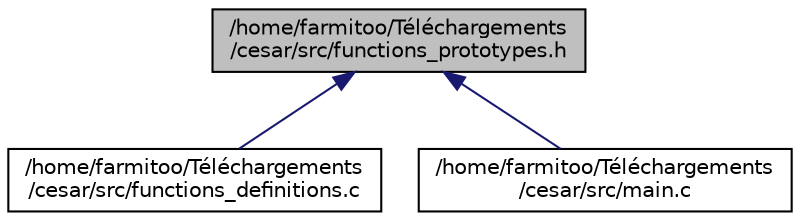 digraph "/home/farmitoo/Téléchargements/cesar/src/functions_prototypes.h"
{
 // LATEX_PDF_SIZE
  edge [fontname="Helvetica",fontsize="10",labelfontname="Helvetica",labelfontsize="10"];
  node [fontname="Helvetica",fontsize="10",shape=record];
  Node1 [label="/home/farmitoo/Téléchargements\l/cesar/src/functions_prototypes.h",height=0.2,width=0.4,color="black", fillcolor="grey75", style="filled", fontcolor="black",tooltip=" "];
  Node1 -> Node2 [dir="back",color="midnightblue",fontsize="10",style="solid",fontname="Helvetica"];
  Node2 [label="/home/farmitoo/Téléchargements\l/cesar/src/functions_definitions.c",height=0.2,width=0.4,color="black", fillcolor="white", style="filled",URL="$functions__definitions_8c.html",tooltip=" "];
  Node1 -> Node3 [dir="back",color="midnightblue",fontsize="10",style="solid",fontname="Helvetica"];
  Node3 [label="/home/farmitoo/Téléchargements\l/cesar/src/main.c",height=0.2,width=0.4,color="black", fillcolor="white", style="filled",URL="$main_8c.html",tooltip=" "];
}
